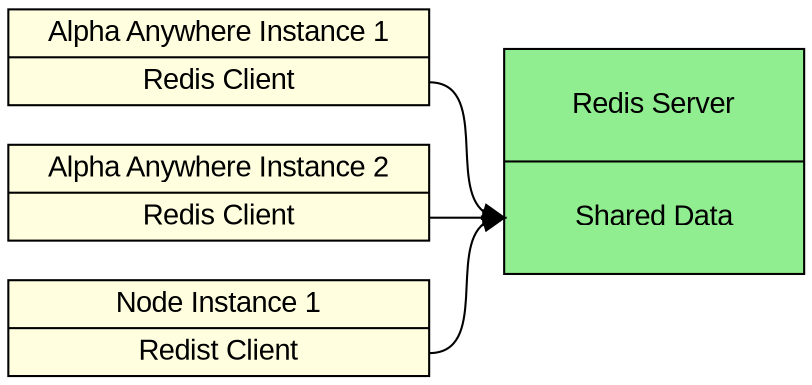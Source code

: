 digraph G {
   rankdir=LR    
   node [shape=record,fontname=Arial,fillcolor=lightyellow,style=filled,width=2.8];
   im1 [label="Alpha Anywhere Instance 1|<m>Redis Client",shape=record];
   im2 [label="Alpha Anywhere Instance 2|<m>Redis Client",shape=record];
   im3 [label="Node Instance 1|<m>Redist Client",shape=record];
   q1 [label="Redis Server|<m>Shared Data",shape=record,width=2,height=1.5,fillcolor=lightgreen];
   im1:m -> q1:m;
   im2:m -> q1:m;
   im3:m -> q1:m;
}
